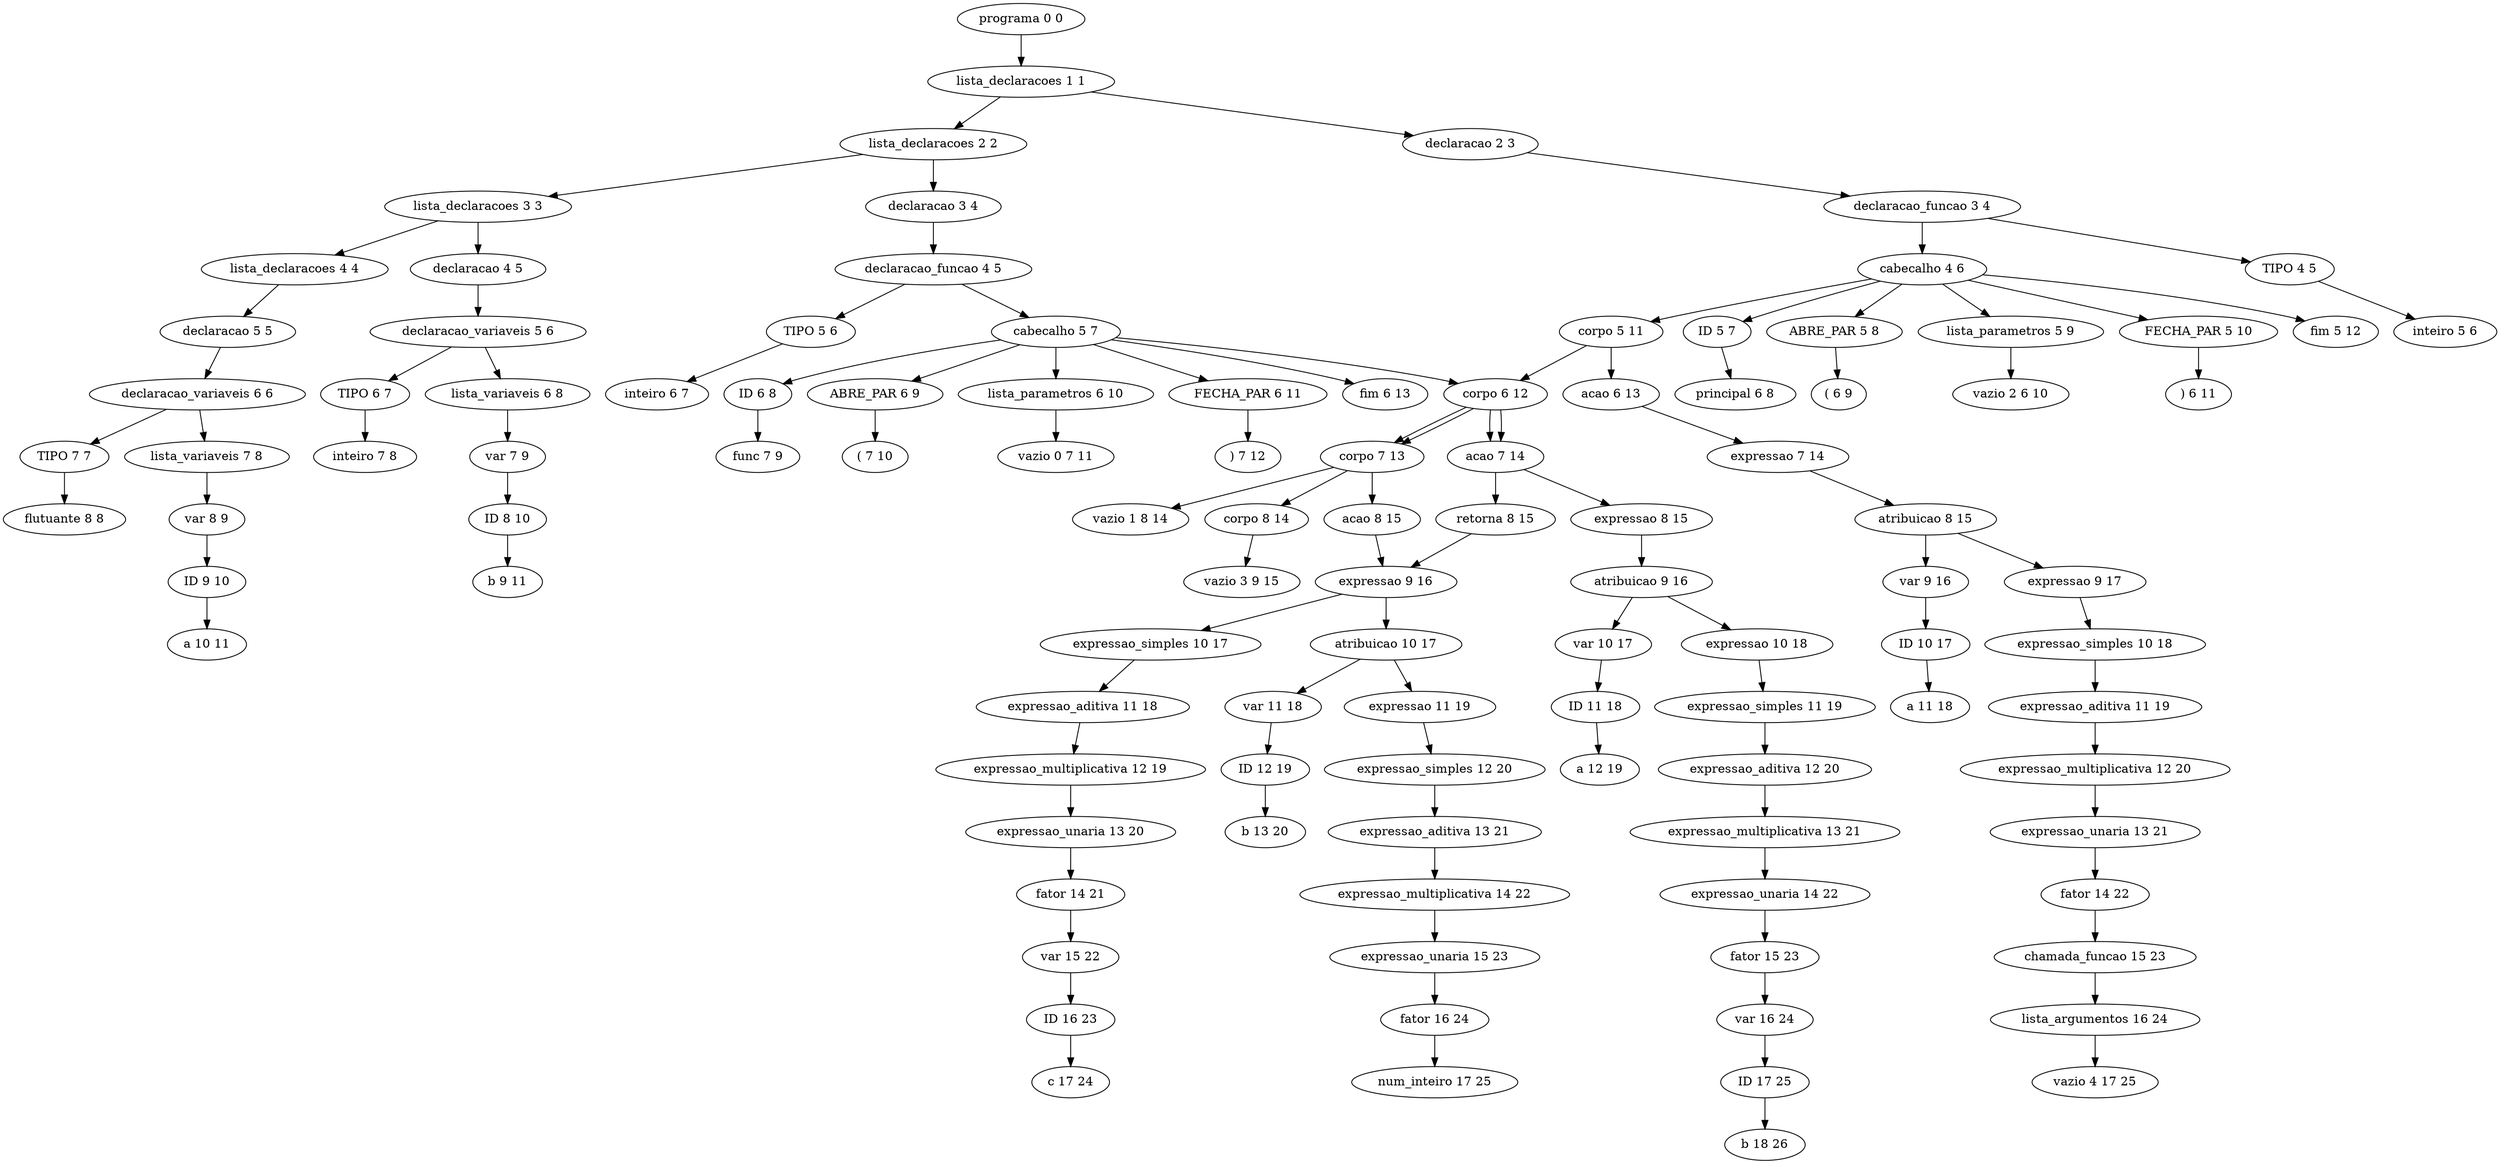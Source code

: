 digraph G {
	"programa 0 0" -> "lista_declaracoes 1 1"
	"lista_declaracoes 1 1" -> "lista_declaracoes 2 2"
	"lista_declaracoes 2 2" -> "lista_declaracoes 3 3"
	"lista_declaracoes 3 3" -> "lista_declaracoes 4 4"
	"lista_declaracoes 4 4" -> "declaracao 5 5"
	"declaracao 5 5" -> "declaracao_variaveis 6 6"
	"declaracao_variaveis 6 6" -> "TIPO 7 7"
	"TIPO 7 7" -> "flutuante 8 8"
	"declaracao_variaveis 6 6" -> "lista_variaveis 7 8"
	"lista_variaveis 7 8" -> "var 8 9"
	"var 8 9" -> "ID 9 10"
	"ID 9 10" -> "a 10 11"
	"lista_declaracoes 3 3" -> "declaracao 4 5"
	"declaracao 4 5" -> "declaracao_variaveis 5 6"
	"declaracao_variaveis 5 6" -> "TIPO 6 7"
	"TIPO 6 7" -> "inteiro 7 8"
	"declaracao_variaveis 5 6" -> "lista_variaveis 6 8"
	"lista_variaveis 6 8" -> "var 7 9"
	"var 7 9" -> "ID 8 10"
	"ID 8 10" -> "b 9 11"
	"lista_declaracoes 2 2" -> "declaracao 3 4"
	"declaracao 3 4" -> "declaracao_funcao 4 5"
	"declaracao_funcao 4 5" -> "TIPO 5 6"
	"TIPO 5 6" -> "inteiro 6 7"
	"declaracao_funcao 4 5" -> "cabecalho 5 7"
	"cabecalho 5 7" -> "ID 6 8"
	"ID 6 8" -> "func 7 9"
	"cabecalho 5 7" -> "ABRE_PAR 6 9"
	"ABRE_PAR 6 9" -> "( 7 10"
	"cabecalho 5 7" -> "lista_parametros 6 10"
	"lista_parametros 6 10" -> "vazio 0 7 11"
	"cabecalho 5 7" -> "FECHA_PAR 6 11"
	"FECHA_PAR 6 11" -> ") 7 12"
	"cabecalho 5 7" -> "corpo 6 12"
	"corpo 6 12" -> "corpo 7 13"
	"corpo 7 13" -> "vazio 1 8 14"
	"corpo 6 12" -> "acao 7 14"
	"acao 7 14" -> "retorna 8 15"
	"retorna 8 15" -> "expressao 9 16"
	"expressao 9 16" -> "expressao_simples 10 17"
	"expressao_simples 10 17" -> "expressao_aditiva 11 18"
	"expressao_aditiva 11 18" -> "expressao_multiplicativa 12 19"
	"expressao_multiplicativa 12 19" -> "expressao_unaria 13 20"
	"expressao_unaria 13 20" -> "fator 14 21"
	"fator 14 21" -> "var 15 22"
	"var 15 22" -> "ID 16 23"
	"ID 16 23" -> "c 17 24"
	"cabecalho 5 7" -> "fim 6 13"
	"lista_declaracoes 1 1" -> "declaracao 2 3"
	"declaracao 2 3" -> "declaracao_funcao 3 4"
	"declaracao_funcao 3 4" -> "TIPO 4 5"
	"TIPO 4 5" -> "inteiro 5 6"
	"declaracao_funcao 3 4" -> "cabecalho 4 6"
	"cabecalho 4 6" -> "ID 5 7"
	"ID 5 7" -> "principal 6 8"
	"cabecalho 4 6" -> "ABRE_PAR 5 8"
	"ABRE_PAR 5 8" -> "( 6 9"
	"cabecalho 4 6" -> "lista_parametros 5 9"
	"lista_parametros 5 9" -> "vazio 2 6 10"
	"cabecalho 4 6" -> "FECHA_PAR 5 10"
	"FECHA_PAR 5 10" -> ") 6 11"
	"cabecalho 4 6" -> "corpo 5 11"
	"corpo 5 11" -> "corpo 6 12"
	"corpo 6 12" -> "corpo 7 13"
	"corpo 7 13" -> "corpo 8 14"
	"corpo 8 14" -> "vazio 3 9 15"
	"corpo 7 13" -> "acao 8 15"
	"acao 8 15" -> "expressao 9 16"
	"expressao 9 16" -> "atribuicao 10 17"
	"atribuicao 10 17" -> "var 11 18"
	"var 11 18" -> "ID 12 19"
	"ID 12 19" -> "b 13 20"
	"atribuicao 10 17" -> "expressao 11 19"
	"expressao 11 19" -> "expressao_simples 12 20"
	"expressao_simples 12 20" -> "expressao_aditiva 13 21"
	"expressao_aditiva 13 21" -> "expressao_multiplicativa 14 22"
	"expressao_multiplicativa 14 22" -> "expressao_unaria 15 23"
	"expressao_unaria 15 23" -> "fator 16 24"
	"fator 16 24" -> "num_inteiro 17 25"
	"corpo 6 12" -> "acao 7 14"
	"acao 7 14" -> "expressao 8 15"
	"expressao 8 15" -> "atribuicao 9 16"
	"atribuicao 9 16" -> "var 10 17"
	"var 10 17" -> "ID 11 18"
	"ID 11 18" -> "a 12 19"
	"atribuicao 9 16" -> "expressao 10 18"
	"expressao 10 18" -> "expressao_simples 11 19"
	"expressao_simples 11 19" -> "expressao_aditiva 12 20"
	"expressao_aditiva 12 20" -> "expressao_multiplicativa 13 21"
	"expressao_multiplicativa 13 21" -> "expressao_unaria 14 22"
	"expressao_unaria 14 22" -> "fator 15 23"
	"fator 15 23" -> "var 16 24"
	"var 16 24" -> "ID 17 25"
	"ID 17 25" -> "b 18 26"
	"corpo 5 11" -> "acao 6 13"
	"acao 6 13" -> "expressao 7 14"
	"expressao 7 14" -> "atribuicao 8 15"
	"atribuicao 8 15" -> "var 9 16"
	"var 9 16" -> "ID 10 17"
	"ID 10 17" -> "a 11 18"
	"atribuicao 8 15" -> "expressao 9 17"
	"expressao 9 17" -> "expressao_simples 10 18"
	"expressao_simples 10 18" -> "expressao_aditiva 11 19"
	"expressao_aditiva 11 19" -> "expressao_multiplicativa 12 20"
	"expressao_multiplicativa 12 20" -> "expressao_unaria 13 21"
	"expressao_unaria 13 21" -> "fator 14 22"
	"fator 14 22" -> "chamada_funcao 15 23"
	"chamada_funcao 15 23" -> "lista_argumentos 16 24"
	"lista_argumentos 16 24" -> "vazio 4 17 25"
	"cabecalho 4 6" -> "fim 5 12"
}
